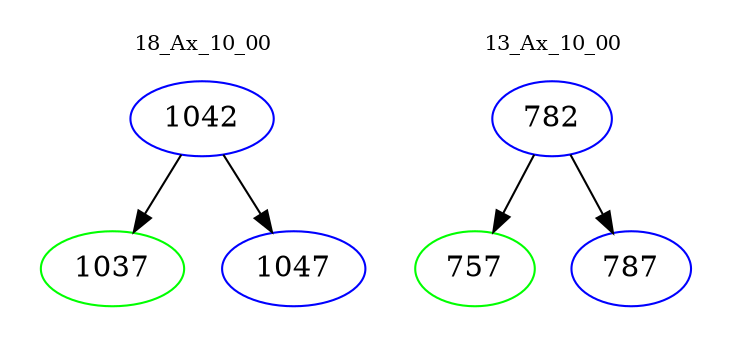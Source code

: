 digraph{
subgraph cluster_0 {
color = white
label = "18_Ax_10_00";
fontsize=10;
T0_1042 [label="1042", color="blue"]
T0_1042 -> T0_1037 [color="black"]
T0_1037 [label="1037", color="green"]
T0_1042 -> T0_1047 [color="black"]
T0_1047 [label="1047", color="blue"]
}
subgraph cluster_1 {
color = white
label = "13_Ax_10_00";
fontsize=10;
T1_782 [label="782", color="blue"]
T1_782 -> T1_757 [color="black"]
T1_757 [label="757", color="green"]
T1_782 -> T1_787 [color="black"]
T1_787 [label="787", color="blue"]
}
}
